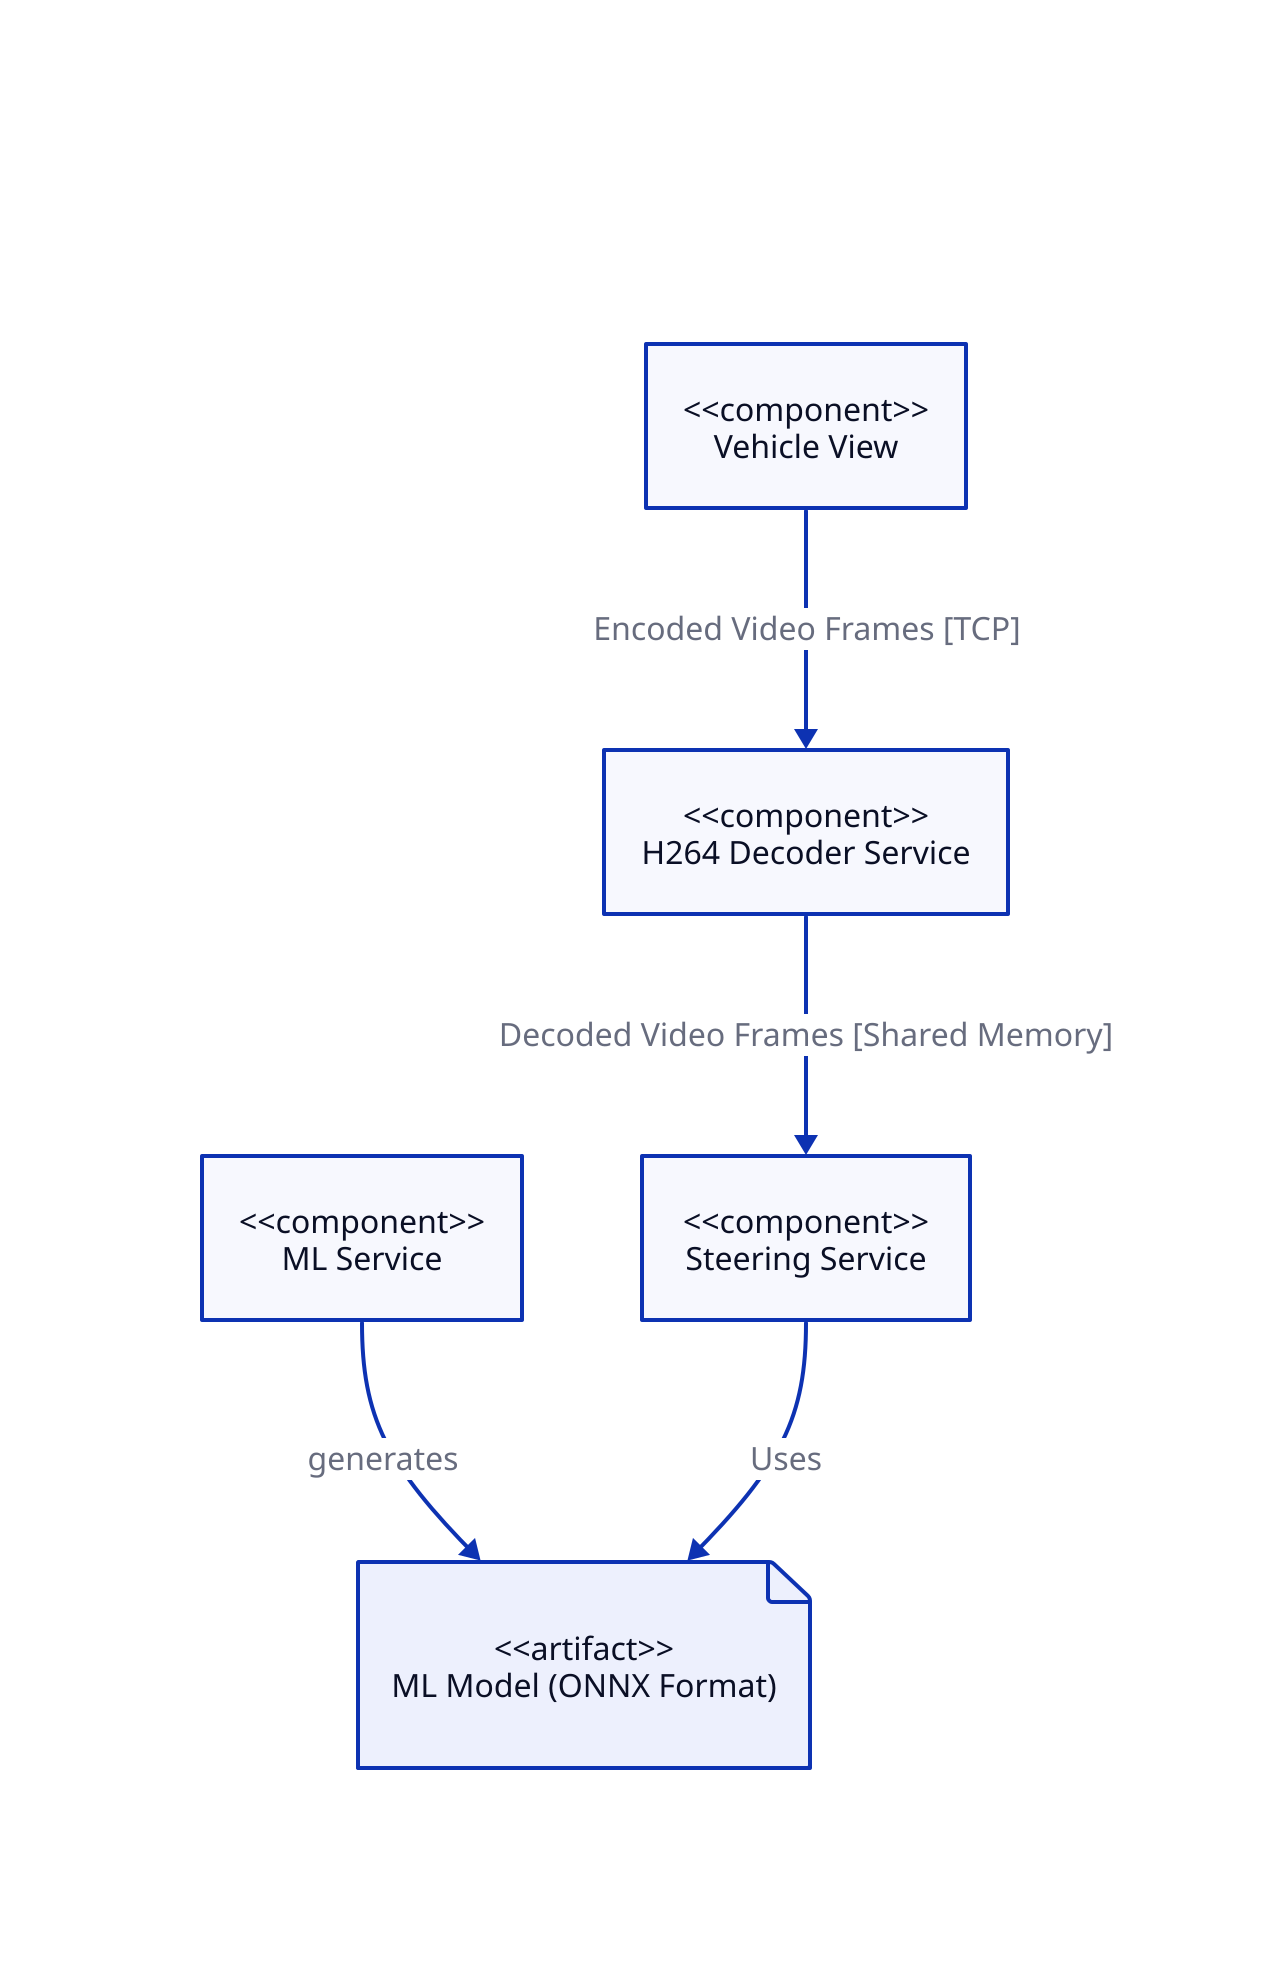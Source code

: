 title: |md
  # Group 22
| {near: top-center}
# direction: right


VehicleView: {
  label: <<component>> \n Vehicle View
}
VehicleView -> H264Decoder: "Encoded Video Frames [TCP]"

H264Decoder: {
  label: <<component>> \n H264 Decoder Service
}

H264Decoder -> SteeringService: "Decoded Video Frames [Shared Memory]"

SteeringService: {
  label: <<component>> \n Steering Service
}

MLService: {
  label: <<component>> \n ML Service
}

MLService -> MLModel: generates
SteeringService -> MLModel: Uses

MLModel: {
  shape: page
  label: <<artifact>> \n ML Model (ONNX Format)
}
